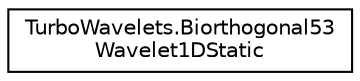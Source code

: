 digraph "Graphical Class Hierarchy"
{
  edge [fontname="Helvetica",fontsize="10",labelfontname="Helvetica",labelfontsize="10"];
  node [fontname="Helvetica",fontsize="10",shape=record];
  rankdir="LR";
  Node1 [label="TurboWavelets.Biorthogonal53\lWavelet1DStatic",height=0.2,width=0.4,color="black", fillcolor="white", style="filled",URL="$class_turbo_wavelets_1_1_biorthogonal53_wavelet1_d_static.html"];
}
